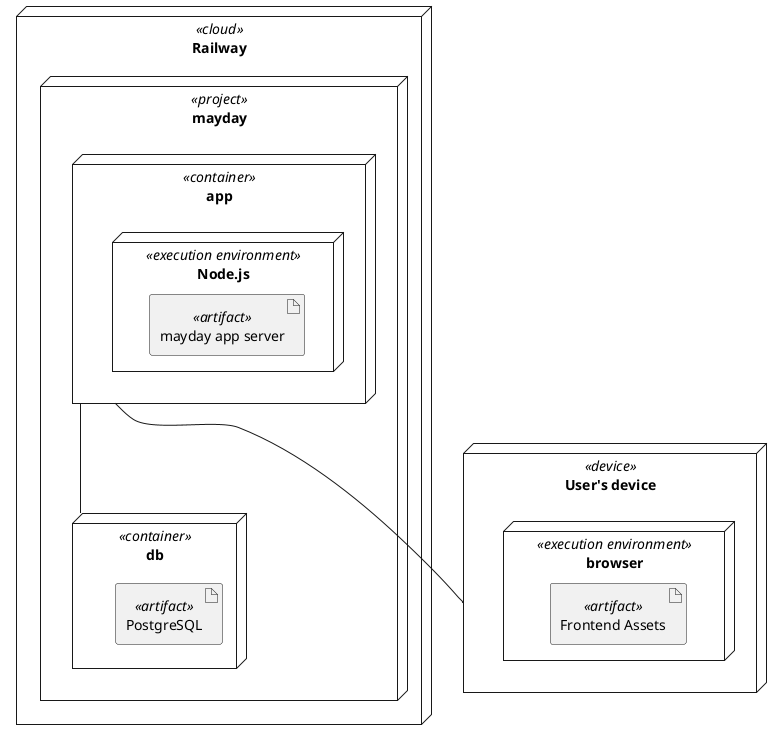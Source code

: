 @startuml Deployment Diagram

node Railway <<cloud>> {
  node mayday <<project>> {
    node app as appContainer <<container>> {
      node "Node.js" <<execution environment>>{
        artifact "mayday app server" as maydayApp <<artifact>>
      }
    }

    node db <<container>> {
      artifact PostgreSQL <<artifact>>
    }

    appContainer -- db
  }
}

node "User's device" <<device>> as device {
  node "browser" <<execution environment>> {
    artifact "Frontend Assets" <<artifact>>
  }
}

appContainer -- device

@enduml
